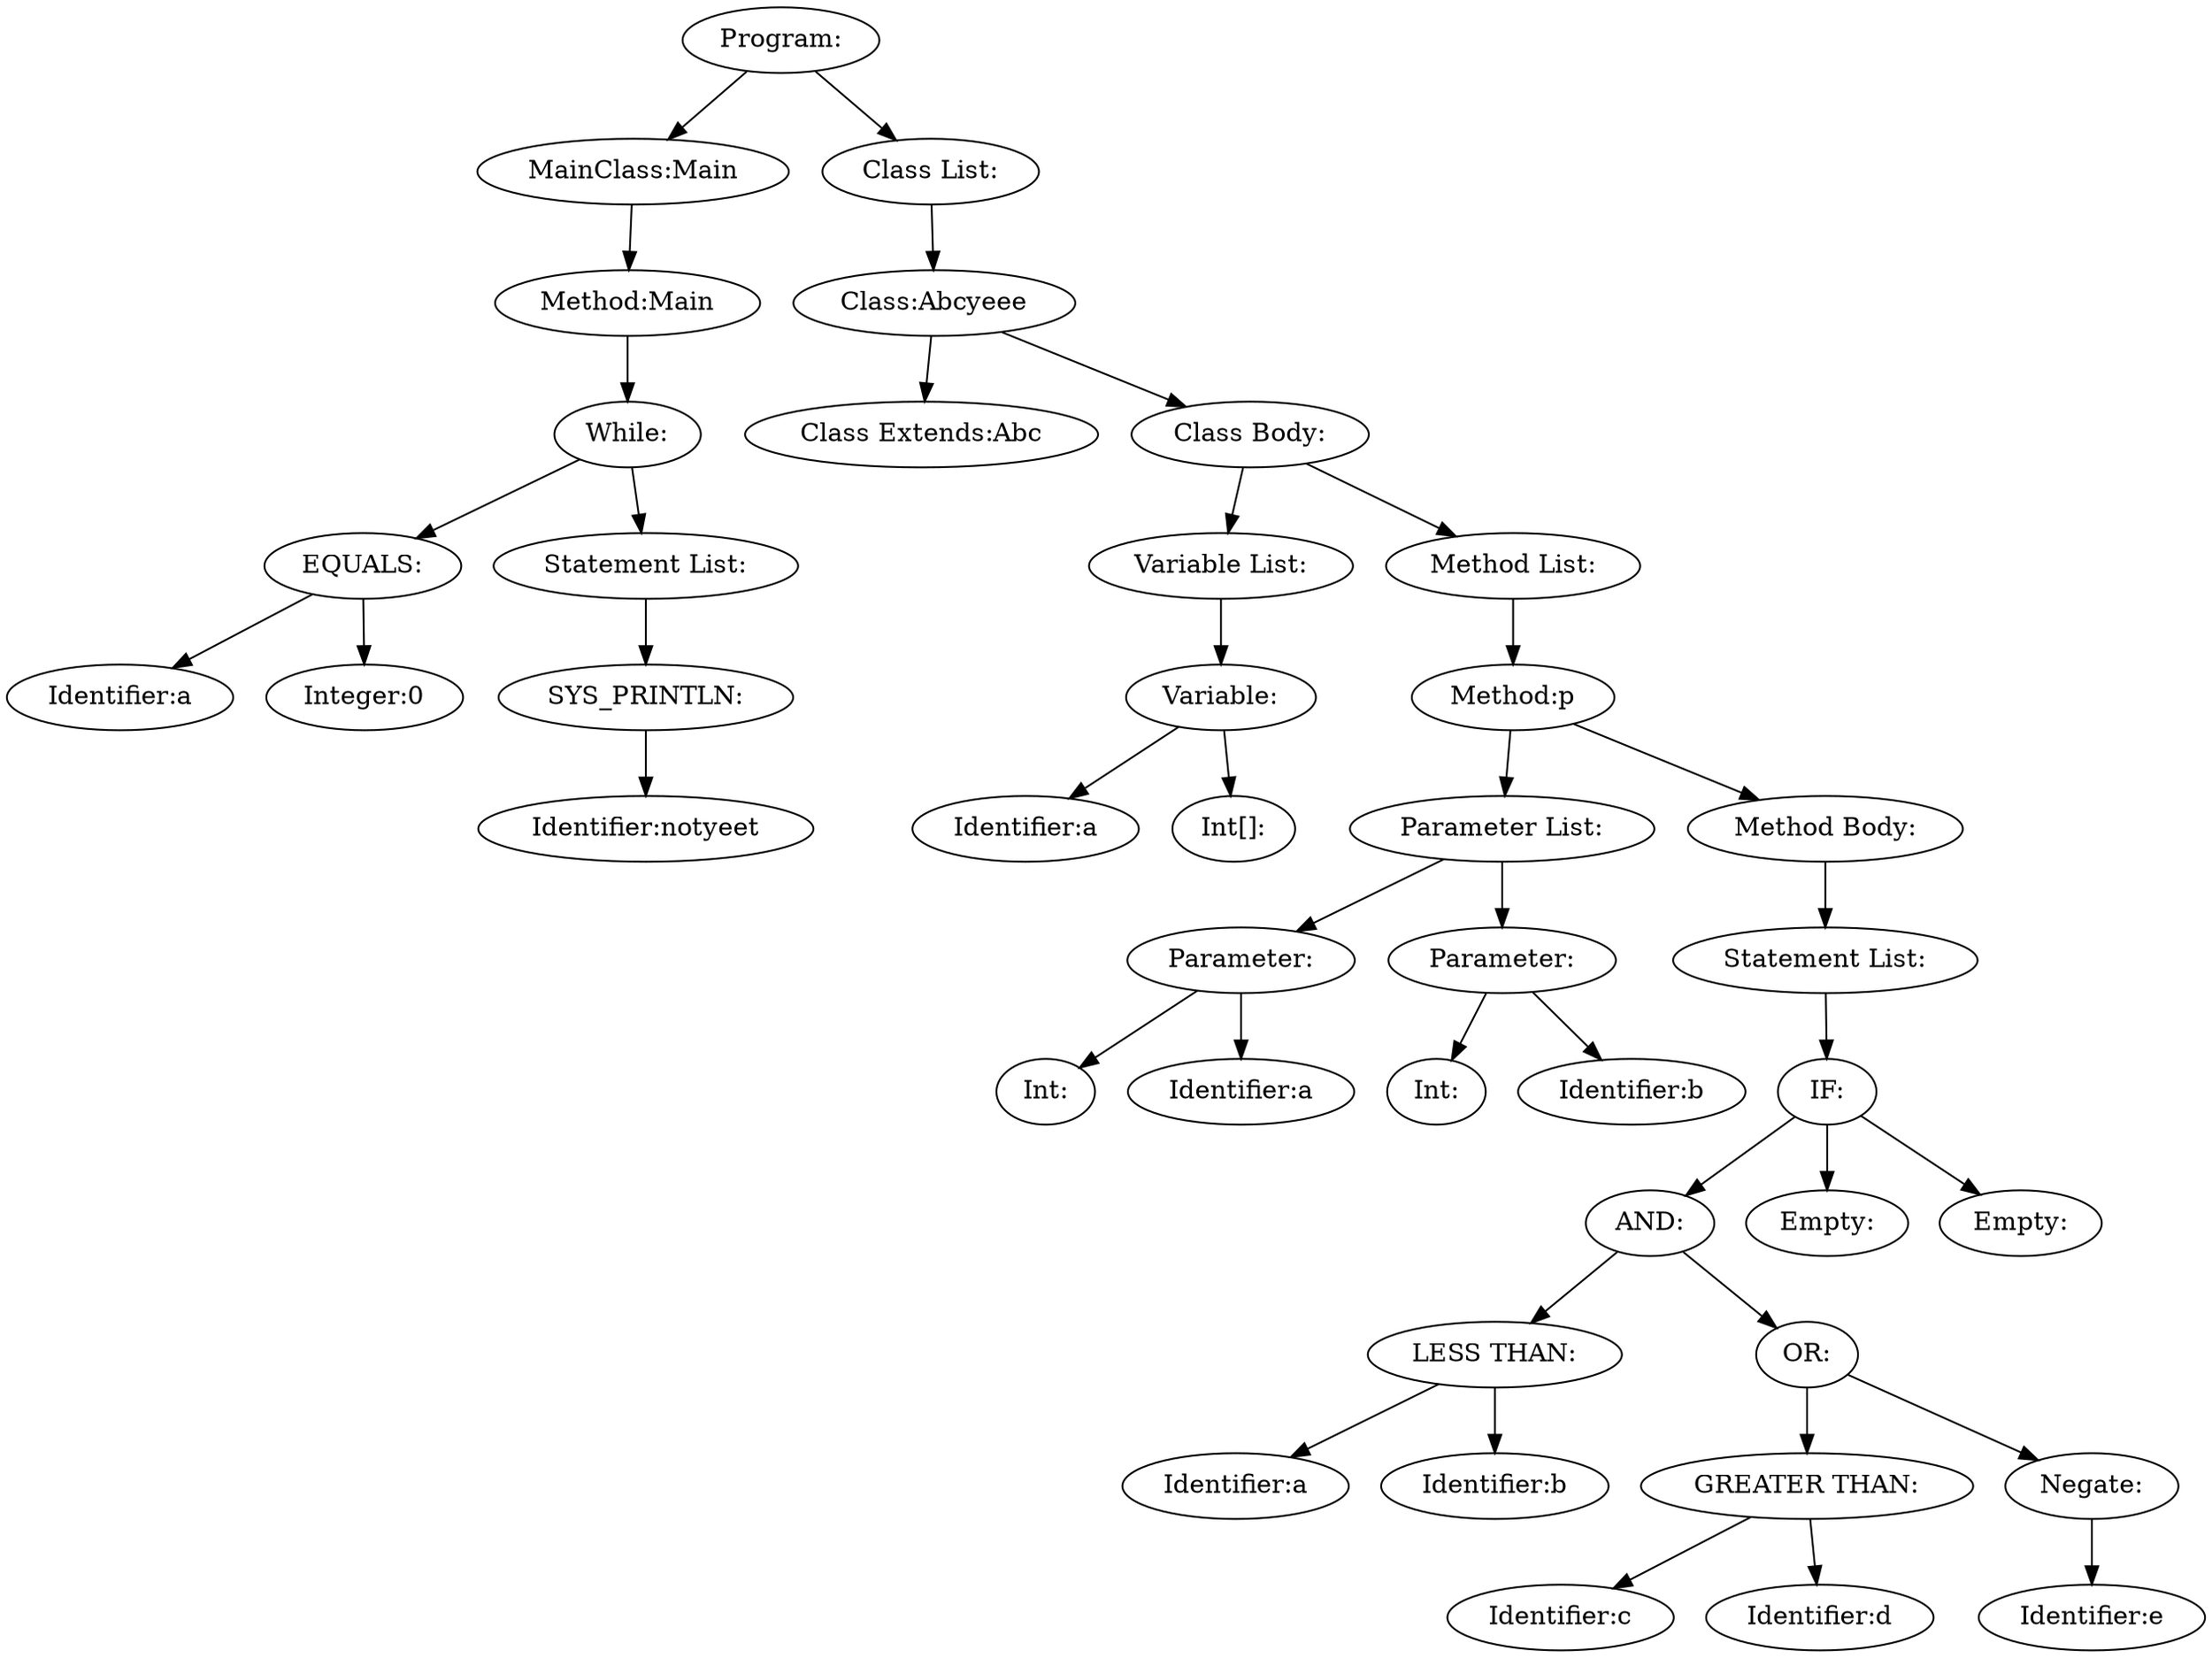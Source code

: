 digraph {
n0 [label="Program:"];
n1 [label="MainClass:Main"];
n2 [label="Method:Main"];
n3 [label="While:"];
n4 [label="EQUALS:"];
n5 [label="Identifier:a"];
n4 -> n5
n6 [label="Integer:0"];
n4 -> n6
n3 -> n4
n7 [label="Statement List:"];
n8 [label="SYS_PRINTLN:"];
n9 [label="Identifier:notyeet"];
n8 -> n9
n7 -> n8
n3 -> n7
n2 -> n3
n1 -> n2
n0 -> n1
n10 [label="Class List:"];
n11 [label="Class:Abcyeee"];
n12 [label="Class Extends:Abc"];
n11 -> n12
n13 [label="Class Body:"];
n14 [label="Variable List:"];
n15 [label="Variable:"];
n16 [label="Identifier:a"];
n15 -> n16
n17 [label="Int[]:"];
n15 -> n17
n14 -> n15
n13 -> n14
n18 [label="Method List:"];
n19 [label="Method:p"];
n20 [label="Parameter List:"];
n21 [label="Parameter:"];
n22 [label="Int:"];
n21 -> n22
n23 [label="Identifier:a"];
n21 -> n23
n20 -> n21
n24 [label="Parameter:"];
n25 [label="Int:"];
n24 -> n25
n26 [label="Identifier:b"];
n24 -> n26
n20 -> n24
n19 -> n20
n27 [label="Method Body:"];
n28 [label="Statement List:"];
n29 [label="IF:"];
n30 [label="AND:"];
n31 [label="LESS THAN:"];
n32 [label="Identifier:a"];
n31 -> n32
n33 [label="Identifier:b"];
n31 -> n33
n30 -> n31
n34 [label="OR:"];
n35 [label="GREATER THAN:"];
n36 [label="Identifier:c"];
n35 -> n36
n37 [label="Identifier:d"];
n35 -> n37
n34 -> n35
n38 [label="Negate:"];
n39 [label="Identifier:e"];
n38 -> n39
n34 -> n38
n30 -> n34
n29 -> n30
n40 [label="Empty:"];
n29 -> n40
n41 [label="Empty:"];
n29 -> n41
n28 -> n29
n27 -> n28
n19 -> n27
n18 -> n19
n13 -> n18
n11 -> n13
n10 -> n11
n0 -> n10
}
